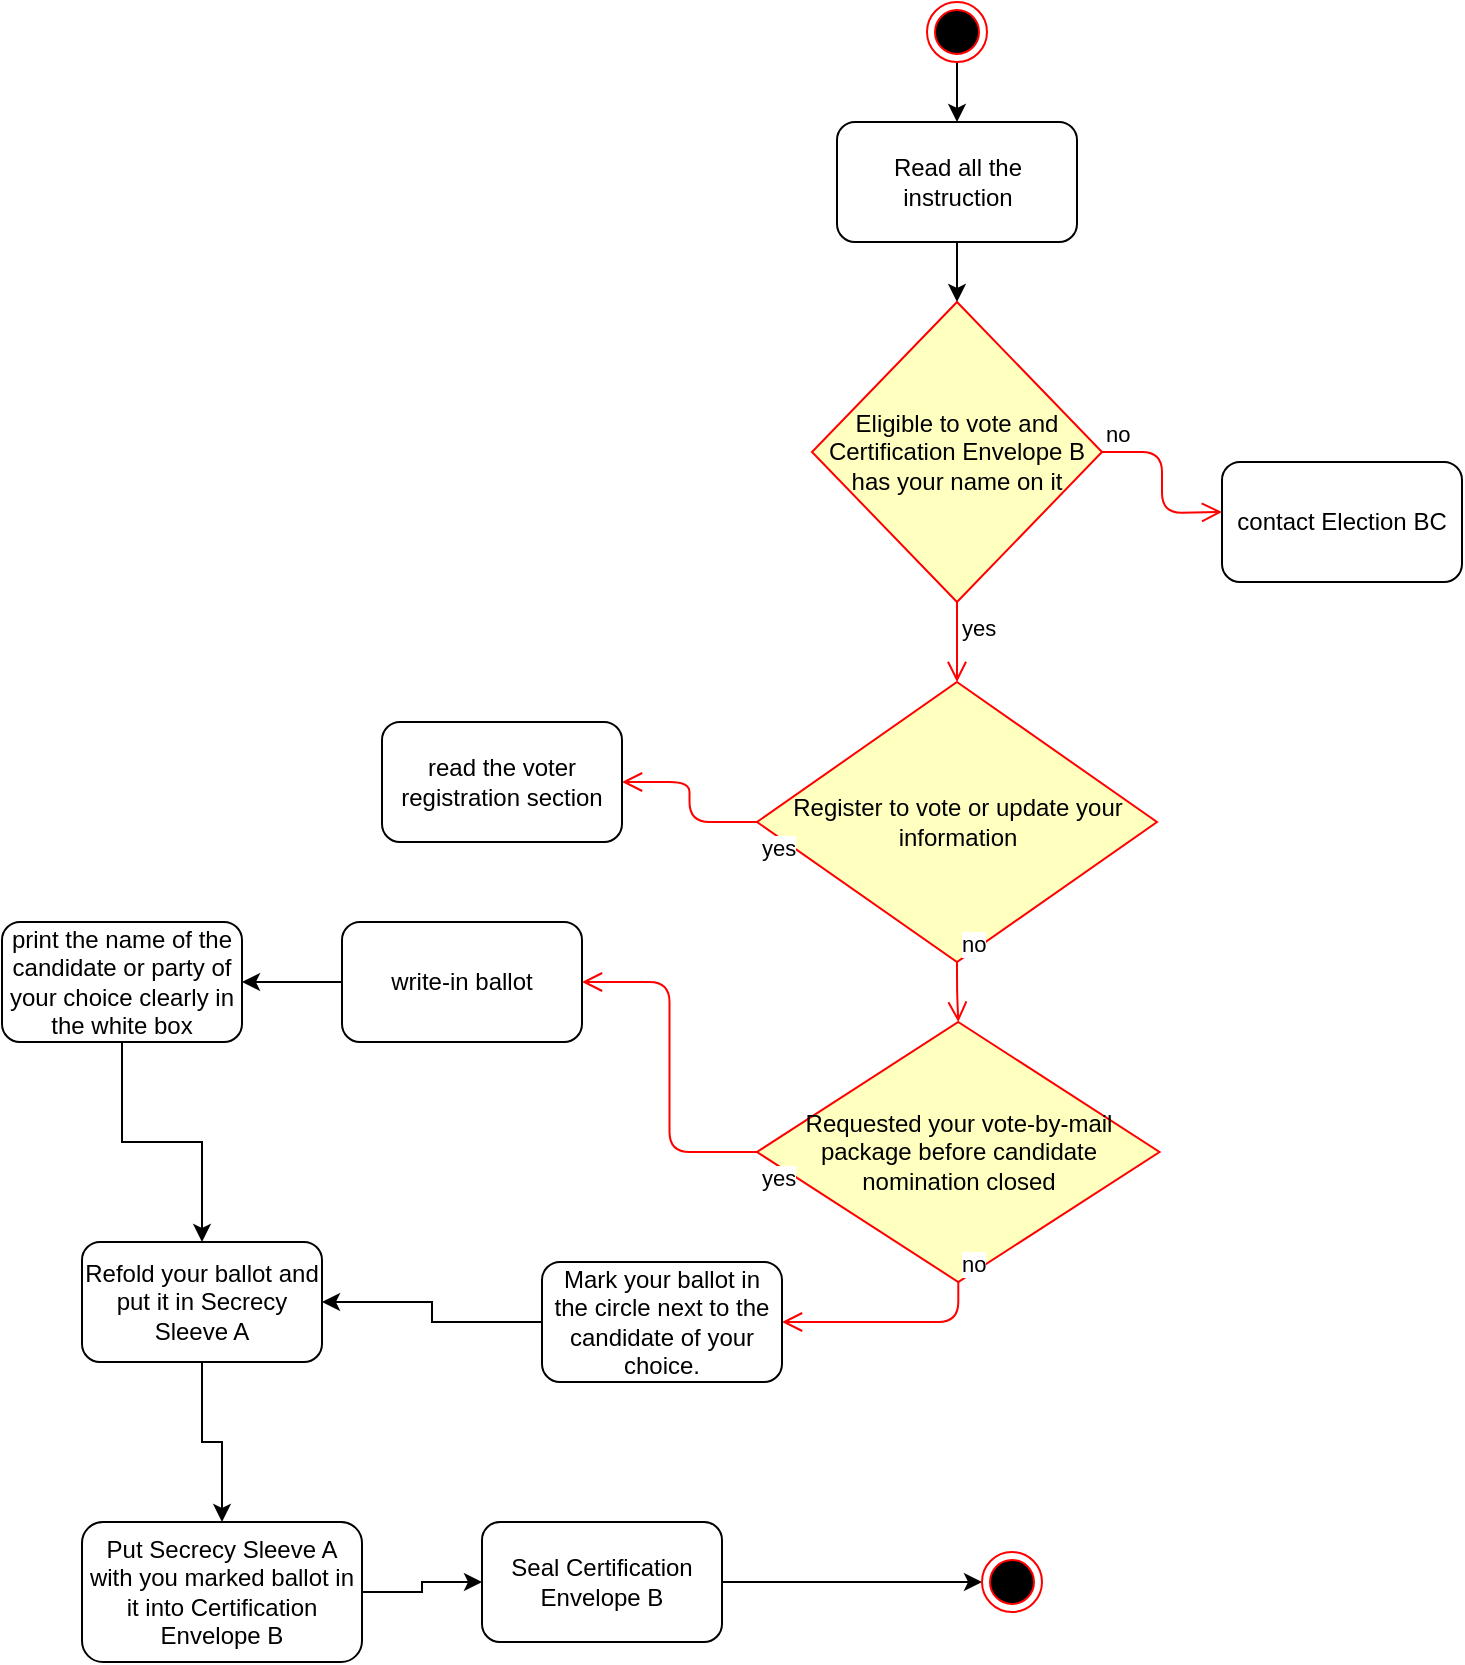 <mxfile version="13.8.1" type="github">
  <diagram id="dHKd6oaxylC4IjEqQSnI" name="Page-1">
    <mxGraphModel dx="1386" dy="797" grid="1" gridSize="10" guides="1" tooltips="1" connect="1" arrows="1" fold="1" page="1" pageScale="1" pageWidth="850" pageHeight="1100" math="0" shadow="0">
      <root>
        <mxCell id="0" />
        <mxCell id="1" parent="0" />
        <mxCell id="vbWQuOqUbt5fFH2tdPau-12" value="" style="edgeStyle=orthogonalEdgeStyle;rounded=0;orthogonalLoop=1;jettySize=auto;html=1;" edge="1" parent="1" source="vbWQuOqUbt5fFH2tdPau-1" target="vbWQuOqUbt5fFH2tdPau-10">
          <mxGeometry relative="1" as="geometry" />
        </mxCell>
        <mxCell id="vbWQuOqUbt5fFH2tdPau-1" value="" style="ellipse;html=1;shape=endState;fillColor=#000000;strokeColor=#ff0000;" vertex="1" parent="1">
          <mxGeometry x="472.5" y="10" width="30" height="30" as="geometry" />
        </mxCell>
        <mxCell id="vbWQuOqUbt5fFH2tdPau-9" style="edgeStyle=orthogonalEdgeStyle;rounded=0;orthogonalLoop=1;jettySize=auto;html=1;exitX=0.5;exitY=0;exitDx=0;exitDy=0;" edge="1" parent="1" source="vbWQuOqUbt5fFH2tdPau-4">
          <mxGeometry relative="1" as="geometry">
            <mxPoint x="488" y="190" as="targetPoint" />
          </mxGeometry>
        </mxCell>
        <mxCell id="vbWQuOqUbt5fFH2tdPau-4" value="Eligible to vote and Certification Envelope B has your name on it" style="rhombus;whiteSpace=wrap;html=1;fillColor=#ffffc0;strokeColor=#ff0000;" vertex="1" parent="1">
          <mxGeometry x="415" y="160" width="145" height="150" as="geometry" />
        </mxCell>
        <mxCell id="vbWQuOqUbt5fFH2tdPau-5" value="no" style="edgeStyle=orthogonalEdgeStyle;html=1;align=left;verticalAlign=bottom;endArrow=open;endSize=8;strokeColor=#ff0000;" edge="1" source="vbWQuOqUbt5fFH2tdPau-4" parent="1">
          <mxGeometry x="-1" relative="1" as="geometry">
            <mxPoint x="620" y="265" as="targetPoint" />
          </mxGeometry>
        </mxCell>
        <mxCell id="vbWQuOqUbt5fFH2tdPau-6" value="yes" style="edgeStyle=orthogonalEdgeStyle;html=1;align=left;verticalAlign=top;endArrow=open;endSize=8;strokeColor=#ff0000;entryX=0.5;entryY=0;entryDx=0;entryDy=0;" edge="1" source="vbWQuOqUbt5fFH2tdPau-4" parent="1" target="vbWQuOqUbt5fFH2tdPau-20">
          <mxGeometry x="-1" relative="1" as="geometry">
            <mxPoint x="488" y="460" as="targetPoint" />
          </mxGeometry>
        </mxCell>
        <mxCell id="vbWQuOqUbt5fFH2tdPau-13" value="" style="edgeStyle=orthogonalEdgeStyle;rounded=0;orthogonalLoop=1;jettySize=auto;html=1;" edge="1" parent="1" source="vbWQuOqUbt5fFH2tdPau-10" target="vbWQuOqUbt5fFH2tdPau-4">
          <mxGeometry relative="1" as="geometry" />
        </mxCell>
        <mxCell id="vbWQuOqUbt5fFH2tdPau-10" value="Read all the instruction" style="rounded=1;whiteSpace=wrap;html=1;" vertex="1" parent="1">
          <mxGeometry x="427.5" y="70" width="120" height="60" as="geometry" />
        </mxCell>
        <mxCell id="vbWQuOqUbt5fFH2tdPau-14" value="contact Election BC" style="rounded=1;whiteSpace=wrap;html=1;" vertex="1" parent="1">
          <mxGeometry x="620" y="240" width="120" height="60" as="geometry" />
        </mxCell>
        <mxCell id="vbWQuOqUbt5fFH2tdPau-20" value="Register to vote or update your information" style="rhombus;whiteSpace=wrap;html=1;fillColor=#ffffc0;strokeColor=#ff0000;" vertex="1" parent="1">
          <mxGeometry x="387.5" y="350" width="200" height="140" as="geometry" />
        </mxCell>
        <mxCell id="vbWQuOqUbt5fFH2tdPau-21" value="no" style="edgeStyle=orthogonalEdgeStyle;html=1;align=left;verticalAlign=bottom;endArrow=open;endSize=8;strokeColor=#ff0000;" edge="1" source="vbWQuOqUbt5fFH2tdPau-20" parent="1" target="vbWQuOqUbt5fFH2tdPau-26">
          <mxGeometry x="-1" relative="1" as="geometry">
            <mxPoint x="488" y="600" as="targetPoint" />
          </mxGeometry>
        </mxCell>
        <mxCell id="vbWQuOqUbt5fFH2tdPau-22" value="yes" style="edgeStyle=orthogonalEdgeStyle;html=1;align=left;verticalAlign=top;endArrow=open;endSize=8;strokeColor=#ff0000;entryX=1;entryY=0.5;entryDx=0;entryDy=0;" edge="1" source="vbWQuOqUbt5fFH2tdPau-20" parent="1" target="vbWQuOqUbt5fFH2tdPau-25">
          <mxGeometry x="-1" relative="1" as="geometry">
            <mxPoint x="320" y="470" as="targetPoint" />
          </mxGeometry>
        </mxCell>
        <mxCell id="vbWQuOqUbt5fFH2tdPau-25" value="read the voter registration section" style="rounded=1;whiteSpace=wrap;html=1;" vertex="1" parent="1">
          <mxGeometry x="200" y="370" width="120" height="60" as="geometry" />
        </mxCell>
        <mxCell id="vbWQuOqUbt5fFH2tdPau-26" value="Requested your vote-by-mail package before candidate nomination closed" style="rhombus;whiteSpace=wrap;html=1;fillColor=#ffffc0;strokeColor=#ff0000;" vertex="1" parent="1">
          <mxGeometry x="387.5" y="520" width="201.25" height="130" as="geometry" />
        </mxCell>
        <mxCell id="vbWQuOqUbt5fFH2tdPau-27" value="no" style="edgeStyle=orthogonalEdgeStyle;html=1;align=left;verticalAlign=bottom;endArrow=open;endSize=8;strokeColor=#ff0000;entryX=1;entryY=0.5;entryDx=0;entryDy=0;" edge="1" source="vbWQuOqUbt5fFH2tdPau-26" parent="1" target="vbWQuOqUbt5fFH2tdPau-30">
          <mxGeometry x="-1" relative="1" as="geometry">
            <mxPoint x="488" y="760" as="targetPoint" />
          </mxGeometry>
        </mxCell>
        <mxCell id="vbWQuOqUbt5fFH2tdPau-28" value="yes" style="edgeStyle=orthogonalEdgeStyle;html=1;align=left;verticalAlign=top;endArrow=open;endSize=8;strokeColor=#ff0000;entryX=1;entryY=0.5;entryDx=0;entryDy=0;" edge="1" source="vbWQuOqUbt5fFH2tdPau-26" parent="1" target="vbWQuOqUbt5fFH2tdPau-29">
          <mxGeometry x="-1" relative="1" as="geometry">
            <mxPoint x="310" y="620" as="targetPoint" />
          </mxGeometry>
        </mxCell>
        <mxCell id="vbWQuOqUbt5fFH2tdPau-35" value="" style="edgeStyle=orthogonalEdgeStyle;rounded=0;orthogonalLoop=1;jettySize=auto;html=1;" edge="1" parent="1" source="vbWQuOqUbt5fFH2tdPau-29" target="vbWQuOqUbt5fFH2tdPau-34">
          <mxGeometry relative="1" as="geometry" />
        </mxCell>
        <mxCell id="vbWQuOqUbt5fFH2tdPau-29" value="write-in ballot" style="rounded=1;whiteSpace=wrap;html=1;" vertex="1" parent="1">
          <mxGeometry x="180" y="470" width="120" height="60" as="geometry" />
        </mxCell>
        <mxCell id="vbWQuOqUbt5fFH2tdPau-38" style="edgeStyle=orthogonalEdgeStyle;rounded=0;orthogonalLoop=1;jettySize=auto;html=1;entryX=1;entryY=0.5;entryDx=0;entryDy=0;" edge="1" parent="1" source="vbWQuOqUbt5fFH2tdPau-30" target="vbWQuOqUbt5fFH2tdPau-36">
          <mxGeometry relative="1" as="geometry" />
        </mxCell>
        <mxCell id="vbWQuOqUbt5fFH2tdPau-30" value="Mark your ballot in the circle next to the candidate of your choice." style="rounded=1;whiteSpace=wrap;html=1;" vertex="1" parent="1">
          <mxGeometry x="280" y="640" width="120" height="60" as="geometry" />
        </mxCell>
        <mxCell id="vbWQuOqUbt5fFH2tdPau-37" value="" style="edgeStyle=orthogonalEdgeStyle;rounded=0;orthogonalLoop=1;jettySize=auto;html=1;" edge="1" parent="1" source="vbWQuOqUbt5fFH2tdPau-34" target="vbWQuOqUbt5fFH2tdPau-36">
          <mxGeometry relative="1" as="geometry" />
        </mxCell>
        <mxCell id="vbWQuOqUbt5fFH2tdPau-34" value="&lt;span&gt;print the name of the candidate or party of your choice clearly in the white box&lt;/span&gt;" style="rounded=1;whiteSpace=wrap;html=1;" vertex="1" parent="1">
          <mxGeometry x="10" y="470" width="120" height="60" as="geometry" />
        </mxCell>
        <mxCell id="vbWQuOqUbt5fFH2tdPau-40" value="" style="edgeStyle=orthogonalEdgeStyle;rounded=0;orthogonalLoop=1;jettySize=auto;html=1;" edge="1" parent="1" source="vbWQuOqUbt5fFH2tdPau-36" target="vbWQuOqUbt5fFH2tdPau-39">
          <mxGeometry relative="1" as="geometry" />
        </mxCell>
        <mxCell id="vbWQuOqUbt5fFH2tdPau-36" value="Refold your ballot and put it in Secrecy Sleeve A" style="whiteSpace=wrap;html=1;rounded=1;" vertex="1" parent="1">
          <mxGeometry x="50" y="630" width="120" height="60" as="geometry" />
        </mxCell>
        <mxCell id="vbWQuOqUbt5fFH2tdPau-42" value="" style="edgeStyle=orthogonalEdgeStyle;rounded=0;orthogonalLoop=1;jettySize=auto;html=1;" edge="1" parent="1" source="vbWQuOqUbt5fFH2tdPau-39" target="vbWQuOqUbt5fFH2tdPau-41">
          <mxGeometry relative="1" as="geometry" />
        </mxCell>
        <mxCell id="vbWQuOqUbt5fFH2tdPau-39" value="Put Secrecy Sleeve A with you marked ballot in it into Certification Envelope B" style="whiteSpace=wrap;html=1;rounded=1;" vertex="1" parent="1">
          <mxGeometry x="50" y="770" width="140" height="70" as="geometry" />
        </mxCell>
        <mxCell id="vbWQuOqUbt5fFH2tdPau-44" style="edgeStyle=orthogonalEdgeStyle;rounded=0;orthogonalLoop=1;jettySize=auto;html=1;" edge="1" parent="1" source="vbWQuOqUbt5fFH2tdPau-41" target="vbWQuOqUbt5fFH2tdPau-43">
          <mxGeometry relative="1" as="geometry" />
        </mxCell>
        <mxCell id="vbWQuOqUbt5fFH2tdPau-41" value="Seal Certification Envelope B" style="whiteSpace=wrap;html=1;rounded=1;" vertex="1" parent="1">
          <mxGeometry x="250" y="770" width="120" height="60" as="geometry" />
        </mxCell>
        <mxCell id="vbWQuOqUbt5fFH2tdPau-43" value="" style="ellipse;html=1;shape=endState;fillColor=#000000;strokeColor=#ff0000;" vertex="1" parent="1">
          <mxGeometry x="500" y="785" width="30" height="30" as="geometry" />
        </mxCell>
      </root>
    </mxGraphModel>
  </diagram>
</mxfile>
